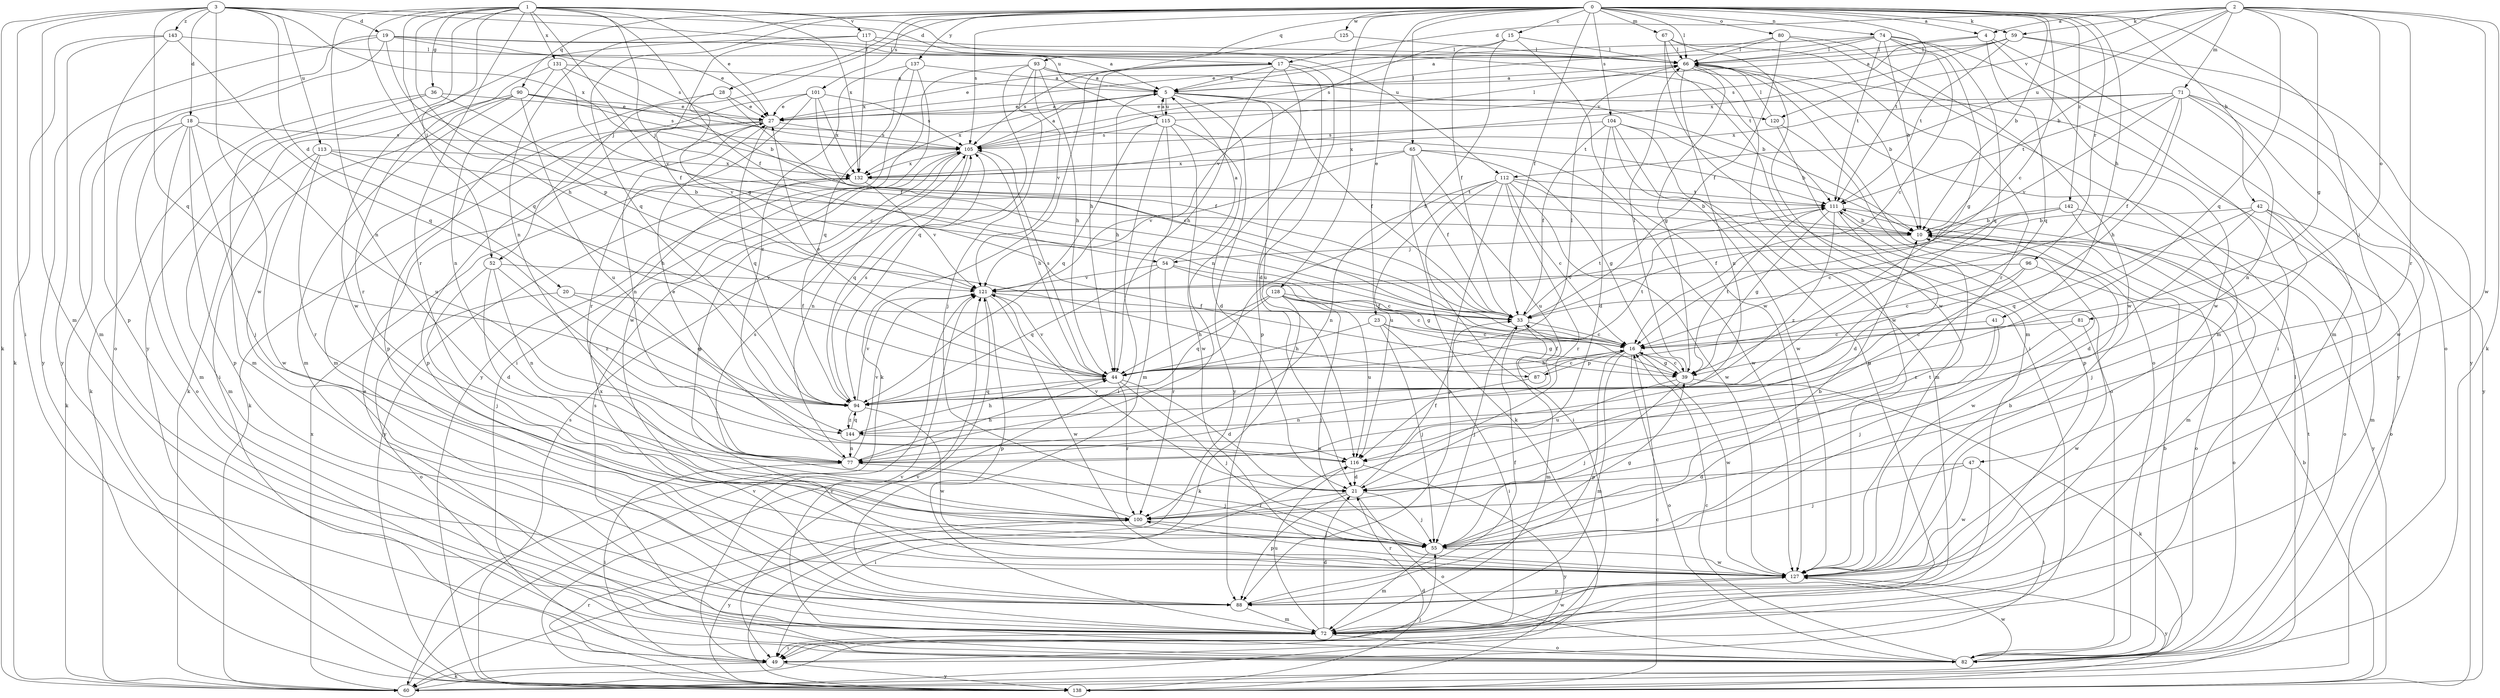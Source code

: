 strict digraph  {
0;
1;
2;
3;
4;
5;
10;
15;
16;
17;
18;
19;
20;
21;
23;
27;
28;
33;
36;
39;
41;
42;
44;
47;
49;
52;
54;
55;
59;
60;
65;
66;
67;
71;
72;
74;
77;
80;
81;
82;
87;
88;
90;
93;
94;
96;
100;
101;
104;
105;
111;
112;
113;
115;
116;
117;
120;
121;
125;
127;
128;
131;
132;
137;
138;
142;
143;
144;
0 -> 4  [label=a];
0 -> 10  [label=b];
0 -> 15  [label=c];
0 -> 16  [label=c];
0 -> 23  [label=e];
0 -> 28  [label=f];
0 -> 33  [label=f];
0 -> 41  [label=h];
0 -> 42  [label=h];
0 -> 47  [label=i];
0 -> 52  [label=j];
0 -> 59  [label=k];
0 -> 65  [label=l];
0 -> 66  [label=l];
0 -> 67  [label=m];
0 -> 74  [label=n];
0 -> 77  [label=n];
0 -> 80  [label=o];
0 -> 90  [label=q];
0 -> 93  [label=q];
0 -> 94  [label=q];
0 -> 96  [label=r];
0 -> 101  [label=s];
0 -> 104  [label=s];
0 -> 105  [label=s];
0 -> 111  [label=t];
0 -> 125  [label=w];
0 -> 128  [label=x];
0 -> 137  [label=y];
0 -> 142  [label=z];
1 -> 27  [label=e];
1 -> 33  [label=f];
1 -> 36  [label=g];
1 -> 39  [label=g];
1 -> 44  [label=h];
1 -> 52  [label=j];
1 -> 54  [label=j];
1 -> 77  [label=n];
1 -> 87  [label=p];
1 -> 94  [label=q];
1 -> 100  [label=r];
1 -> 112  [label=u];
1 -> 117  [label=v];
1 -> 131  [label=x];
1 -> 132  [label=x];
1 -> 138  [label=y];
2 -> 4  [label=a];
2 -> 10  [label=b];
2 -> 17  [label=d];
2 -> 39  [label=g];
2 -> 59  [label=k];
2 -> 60  [label=k];
2 -> 71  [label=m];
2 -> 81  [label=o];
2 -> 94  [label=q];
2 -> 100  [label=r];
2 -> 112  [label=u];
2 -> 120  [label=v];
2 -> 127  [label=w];
3 -> 17  [label=d];
3 -> 18  [label=d];
3 -> 19  [label=d];
3 -> 20  [label=d];
3 -> 49  [label=i];
3 -> 60  [label=k];
3 -> 72  [label=m];
3 -> 94  [label=q];
3 -> 113  [label=u];
3 -> 115  [label=u];
3 -> 127  [label=w];
3 -> 132  [label=x];
3 -> 143  [label=z];
4 -> 66  [label=l];
4 -> 72  [label=m];
4 -> 94  [label=q];
4 -> 105  [label=s];
4 -> 127  [label=w];
5 -> 27  [label=e];
5 -> 33  [label=f];
5 -> 44  [label=h];
5 -> 115  [label=u];
5 -> 116  [label=u];
5 -> 120  [label=v];
5 -> 132  [label=x];
5 -> 138  [label=y];
10 -> 54  [label=j];
10 -> 82  [label=o];
10 -> 127  [label=w];
15 -> 33  [label=f];
15 -> 44  [label=h];
15 -> 66  [label=l];
15 -> 121  [label=v];
15 -> 127  [label=w];
16 -> 39  [label=g];
16 -> 44  [label=h];
16 -> 72  [label=m];
16 -> 82  [label=o];
16 -> 87  [label=p];
16 -> 88  [label=p];
16 -> 127  [label=w];
17 -> 5  [label=a];
17 -> 21  [label=d];
17 -> 27  [label=e];
17 -> 44  [label=h];
17 -> 60  [label=k];
17 -> 77  [label=n];
17 -> 88  [label=p];
17 -> 105  [label=s];
18 -> 55  [label=j];
18 -> 60  [label=k];
18 -> 72  [label=m];
18 -> 82  [label=o];
18 -> 88  [label=p];
18 -> 105  [label=s];
18 -> 116  [label=u];
19 -> 5  [label=a];
19 -> 27  [label=e];
19 -> 33  [label=f];
19 -> 66  [label=l];
19 -> 72  [label=m];
19 -> 82  [label=o];
19 -> 105  [label=s];
19 -> 138  [label=y];
20 -> 33  [label=f];
20 -> 82  [label=o];
20 -> 94  [label=q];
21 -> 33  [label=f];
21 -> 55  [label=j];
21 -> 82  [label=o];
21 -> 88  [label=p];
21 -> 100  [label=r];
21 -> 121  [label=v];
23 -> 16  [label=c];
23 -> 39  [label=g];
23 -> 44  [label=h];
23 -> 49  [label=i];
23 -> 55  [label=j];
27 -> 5  [label=a];
27 -> 60  [label=k];
27 -> 77  [label=n];
27 -> 88  [label=p];
27 -> 94  [label=q];
27 -> 105  [label=s];
28 -> 27  [label=e];
28 -> 33  [label=f];
28 -> 88  [label=p];
28 -> 121  [label=v];
33 -> 16  [label=c];
33 -> 55  [label=j];
33 -> 72  [label=m];
33 -> 111  [label=t];
36 -> 16  [label=c];
36 -> 27  [label=e];
36 -> 60  [label=k];
36 -> 72  [label=m];
39 -> 16  [label=c];
39 -> 55  [label=j];
39 -> 60  [label=k];
39 -> 66  [label=l];
39 -> 111  [label=t];
39 -> 116  [label=u];
41 -> 16  [label=c];
41 -> 55  [label=j];
41 -> 100  [label=r];
42 -> 10  [label=b];
42 -> 21  [label=d];
42 -> 55  [label=j];
42 -> 72  [label=m];
42 -> 82  [label=o];
42 -> 94  [label=q];
44 -> 21  [label=d];
44 -> 27  [label=e];
44 -> 55  [label=j];
44 -> 66  [label=l];
44 -> 94  [label=q];
44 -> 100  [label=r];
44 -> 105  [label=s];
44 -> 111  [label=t];
44 -> 121  [label=v];
47 -> 21  [label=d];
47 -> 49  [label=i];
47 -> 55  [label=j];
47 -> 127  [label=w];
49 -> 60  [label=k];
49 -> 121  [label=v];
49 -> 138  [label=y];
52 -> 21  [label=d];
52 -> 55  [label=j];
52 -> 77  [label=n];
52 -> 121  [label=v];
52 -> 144  [label=z];
54 -> 5  [label=a];
54 -> 16  [label=c];
54 -> 39  [label=g];
54 -> 94  [label=q];
54 -> 100  [label=r];
54 -> 121  [label=v];
55 -> 10  [label=b];
55 -> 39  [label=g];
55 -> 72  [label=m];
55 -> 105  [label=s];
55 -> 111  [label=t];
55 -> 127  [label=w];
59 -> 5  [label=a];
59 -> 66  [label=l];
59 -> 82  [label=o];
59 -> 111  [label=t];
59 -> 132  [label=x];
59 -> 138  [label=y];
60 -> 55  [label=j];
60 -> 66  [label=l];
60 -> 121  [label=v];
60 -> 132  [label=x];
65 -> 33  [label=f];
65 -> 39  [label=g];
65 -> 60  [label=k];
65 -> 116  [label=u];
65 -> 121  [label=v];
65 -> 127  [label=w];
65 -> 132  [label=x];
66 -> 5  [label=a];
66 -> 10  [label=b];
66 -> 39  [label=g];
66 -> 77  [label=n];
66 -> 82  [label=o];
66 -> 127  [label=w];
66 -> 138  [label=y];
67 -> 49  [label=i];
67 -> 66  [label=l];
67 -> 72  [label=m];
67 -> 100  [label=r];
67 -> 127  [label=w];
71 -> 27  [label=e];
71 -> 33  [label=f];
71 -> 44  [label=h];
71 -> 77  [label=n];
71 -> 111  [label=t];
71 -> 121  [label=v];
71 -> 127  [label=w];
71 -> 132  [label=x];
71 -> 138  [label=y];
72 -> 21  [label=d];
72 -> 49  [label=i];
72 -> 82  [label=o];
72 -> 116  [label=u];
72 -> 127  [label=w];
74 -> 10  [label=b];
74 -> 16  [label=c];
74 -> 27  [label=e];
74 -> 39  [label=g];
74 -> 49  [label=i];
74 -> 66  [label=l];
74 -> 94  [label=q];
74 -> 105  [label=s];
74 -> 111  [label=t];
77 -> 27  [label=e];
77 -> 44  [label=h];
77 -> 49  [label=i];
77 -> 55  [label=j];
77 -> 121  [label=v];
80 -> 5  [label=a];
80 -> 33  [label=f];
80 -> 66  [label=l];
80 -> 72  [label=m];
80 -> 127  [label=w];
81 -> 16  [label=c];
81 -> 127  [label=w];
81 -> 144  [label=z];
82 -> 10  [label=b];
82 -> 16  [label=c];
82 -> 27  [label=e];
82 -> 105  [label=s];
82 -> 111  [label=t];
82 -> 121  [label=v];
82 -> 127  [label=w];
87 -> 16  [label=c];
87 -> 33  [label=f];
87 -> 77  [label=n];
88 -> 33  [label=f];
88 -> 72  [label=m];
88 -> 132  [label=x];
90 -> 27  [label=e];
90 -> 49  [label=i];
90 -> 60  [label=k];
90 -> 72  [label=m];
90 -> 105  [label=s];
90 -> 111  [label=t];
90 -> 116  [label=u];
93 -> 5  [label=a];
93 -> 10  [label=b];
93 -> 44  [label=h];
93 -> 49  [label=i];
93 -> 55  [label=j];
93 -> 94  [label=q];
93 -> 121  [label=v];
94 -> 105  [label=s];
94 -> 121  [label=v];
94 -> 127  [label=w];
94 -> 144  [label=z];
96 -> 16  [label=c];
96 -> 82  [label=o];
96 -> 116  [label=u];
96 -> 121  [label=v];
100 -> 55  [label=j];
100 -> 105  [label=s];
100 -> 138  [label=y];
101 -> 16  [label=c];
101 -> 27  [label=e];
101 -> 72  [label=m];
101 -> 100  [label=r];
101 -> 105  [label=s];
101 -> 132  [label=x];
104 -> 10  [label=b];
104 -> 21  [label=d];
104 -> 33  [label=f];
104 -> 72  [label=m];
104 -> 88  [label=p];
104 -> 105  [label=s];
104 -> 127  [label=w];
105 -> 5  [label=a];
105 -> 44  [label=h];
105 -> 77  [label=n];
105 -> 94  [label=q];
105 -> 132  [label=x];
111 -> 10  [label=b];
111 -> 21  [label=d];
111 -> 39  [label=g];
111 -> 138  [label=y];
111 -> 144  [label=z];
112 -> 10  [label=b];
112 -> 16  [label=c];
112 -> 49  [label=i];
112 -> 77  [label=n];
112 -> 88  [label=p];
112 -> 100  [label=r];
112 -> 111  [label=t];
112 -> 116  [label=u];
112 -> 127  [label=w];
113 -> 10  [label=b];
113 -> 44  [label=h];
113 -> 72  [label=m];
113 -> 100  [label=r];
113 -> 127  [label=w];
113 -> 132  [label=x];
115 -> 5  [label=a];
115 -> 21  [label=d];
115 -> 49  [label=i];
115 -> 66  [label=l];
115 -> 72  [label=m];
115 -> 94  [label=q];
115 -> 105  [label=s];
115 -> 127  [label=w];
116 -> 21  [label=d];
116 -> 49  [label=i];
116 -> 138  [label=y];
117 -> 66  [label=l];
117 -> 111  [label=t];
117 -> 121  [label=v];
117 -> 127  [label=w];
117 -> 132  [label=x];
120 -> 66  [label=l];
120 -> 82  [label=o];
120 -> 88  [label=p];
121 -> 33  [label=f];
121 -> 88  [label=p];
121 -> 127  [label=w];
125 -> 44  [label=h];
125 -> 66  [label=l];
127 -> 10  [label=b];
127 -> 88  [label=p];
127 -> 100  [label=r];
127 -> 138  [label=y];
128 -> 16  [label=c];
128 -> 33  [label=f];
128 -> 44  [label=h];
128 -> 55  [label=j];
128 -> 60  [label=k];
128 -> 94  [label=q];
128 -> 116  [label=u];
131 -> 5  [label=a];
131 -> 10  [label=b];
131 -> 33  [label=f];
131 -> 77  [label=n];
131 -> 100  [label=r];
132 -> 111  [label=t];
132 -> 121  [label=v];
132 -> 138  [label=y];
137 -> 5  [label=a];
137 -> 94  [label=q];
137 -> 127  [label=w];
137 -> 138  [label=y];
137 -> 144  [label=z];
138 -> 10  [label=b];
138 -> 16  [label=c];
138 -> 21  [label=d];
138 -> 100  [label=r];
138 -> 105  [label=s];
138 -> 121  [label=v];
142 -> 10  [label=b];
142 -> 16  [label=c];
142 -> 33  [label=f];
142 -> 72  [label=m];
142 -> 82  [label=o];
143 -> 60  [label=k];
143 -> 66  [label=l];
143 -> 88  [label=p];
143 -> 94  [label=q];
143 -> 138  [label=y];
144 -> 44  [label=h];
144 -> 77  [label=n];
144 -> 94  [label=q];
144 -> 116  [label=u];
}
